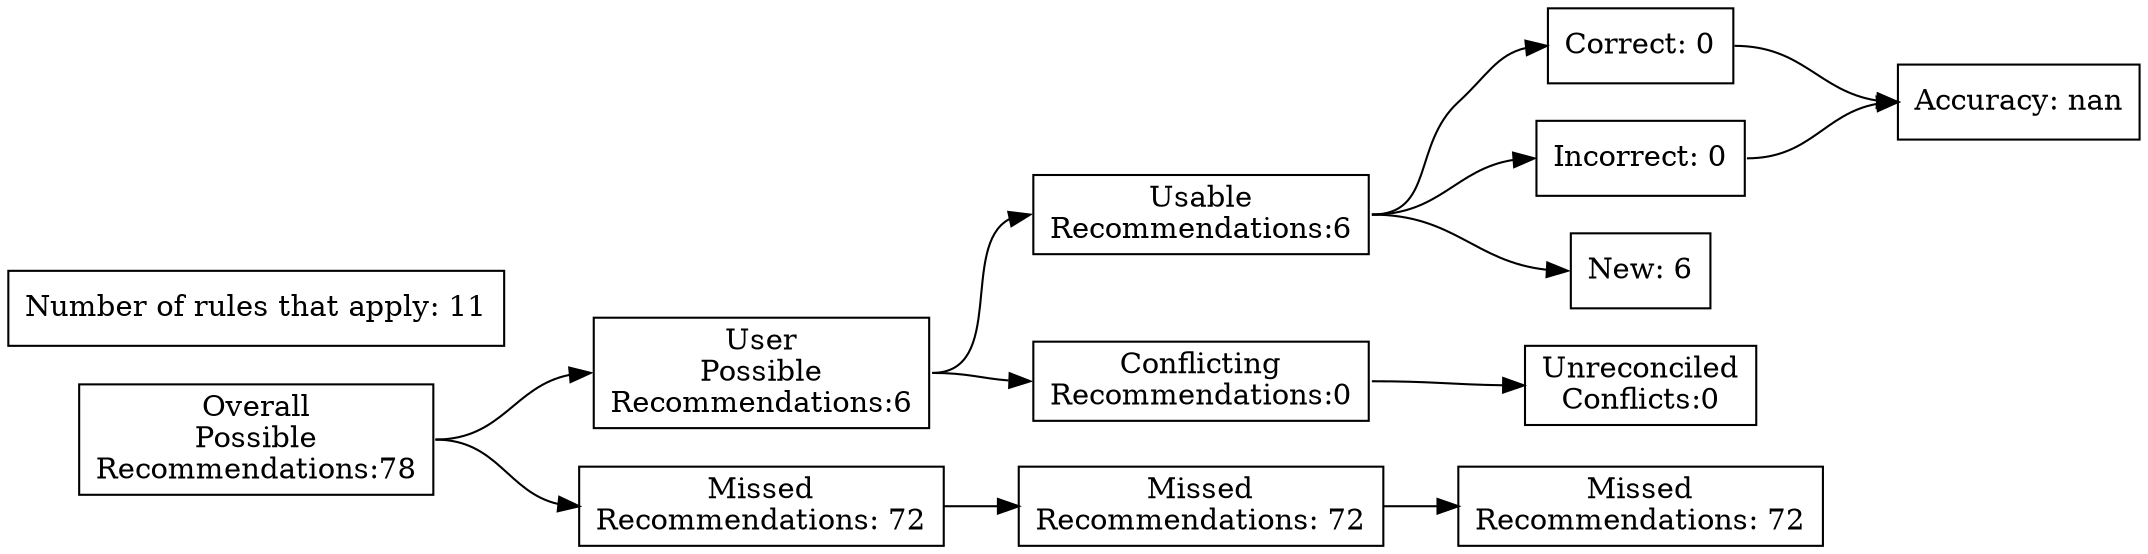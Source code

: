 digraph {
	graph [rankdir=LR]
	node [pos=r shape=box]
	edge [headport=w tailport=e]
		A [label="Overall
Possible
Recommendations:78"]
		B [label="User
Possible
Recommendations:6"]
		C [label="Missed
Recommendations: 72"]
		D [label="Usable
Recommendations:6"]
		E [label="Conflicting
Recommendations:0"]
		J [label="Missed
Recommendations: 72"]
		M [label="Unreconciled
Conflicts:0"]
		F [label="Correct: 0"]
		G [label="Incorrect: 0"]
		H [label="New: 6"]
		K [label="Missed
Recommendations: 72"]
		I [label="Accuracy: nan"]
		l [label="Number of rules that apply: 11"]
			A -> B
			A -> C
			B -> D
			B -> E
			D -> F
			D -> G
			D -> H
			F -> I
			G -> I
			C -> J
			J -> K
			E -> M
}